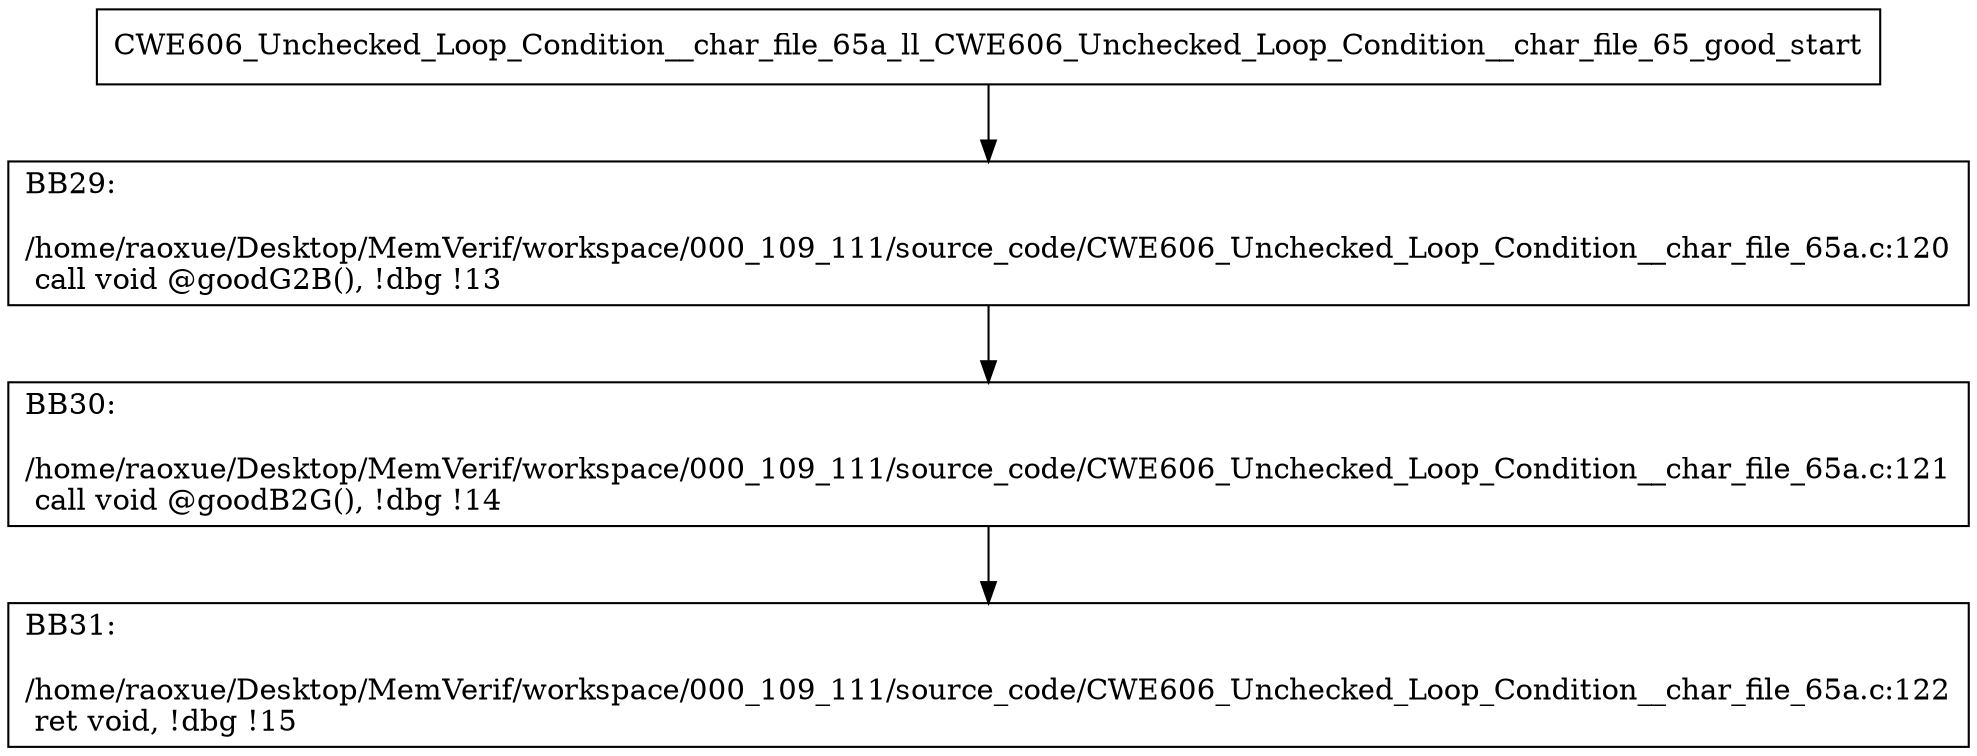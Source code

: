 digraph "CFG for'CWE606_Unchecked_Loop_Condition__char_file_65a_ll_CWE606_Unchecked_Loop_Condition__char_file_65_good' function" {
	BBCWE606_Unchecked_Loop_Condition__char_file_65a_ll_CWE606_Unchecked_Loop_Condition__char_file_65_good_start[shape=record,label="{CWE606_Unchecked_Loop_Condition__char_file_65a_ll_CWE606_Unchecked_Loop_Condition__char_file_65_good_start}"];
	BBCWE606_Unchecked_Loop_Condition__char_file_65a_ll_CWE606_Unchecked_Loop_Condition__char_file_65_good_start-> CWE606_Unchecked_Loop_Condition__char_file_65a_ll_CWE606_Unchecked_Loop_Condition__char_file_65_goodBB29;
	CWE606_Unchecked_Loop_Condition__char_file_65a_ll_CWE606_Unchecked_Loop_Condition__char_file_65_goodBB29 [shape=record, label="{BB29:\l\l/home/raoxue/Desktop/MemVerif/workspace/000_109_111/source_code/CWE606_Unchecked_Loop_Condition__char_file_65a.c:120\l
  call void @goodG2B(), !dbg !13\l
}"];
	CWE606_Unchecked_Loop_Condition__char_file_65a_ll_CWE606_Unchecked_Loop_Condition__char_file_65_goodBB29-> CWE606_Unchecked_Loop_Condition__char_file_65a_ll_CWE606_Unchecked_Loop_Condition__char_file_65_goodBB30;
	CWE606_Unchecked_Loop_Condition__char_file_65a_ll_CWE606_Unchecked_Loop_Condition__char_file_65_goodBB30 [shape=record, label="{BB30:\l\l/home/raoxue/Desktop/MemVerif/workspace/000_109_111/source_code/CWE606_Unchecked_Loop_Condition__char_file_65a.c:121\l
  call void @goodB2G(), !dbg !14\l
}"];
	CWE606_Unchecked_Loop_Condition__char_file_65a_ll_CWE606_Unchecked_Loop_Condition__char_file_65_goodBB30-> CWE606_Unchecked_Loop_Condition__char_file_65a_ll_CWE606_Unchecked_Loop_Condition__char_file_65_goodBB31;
	CWE606_Unchecked_Loop_Condition__char_file_65a_ll_CWE606_Unchecked_Loop_Condition__char_file_65_goodBB31 [shape=record, label="{BB31:\l\l/home/raoxue/Desktop/MemVerif/workspace/000_109_111/source_code/CWE606_Unchecked_Loop_Condition__char_file_65a.c:122\l
  ret void, !dbg !15\l
}"];
}
